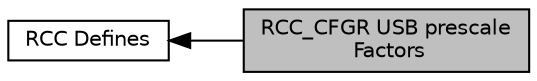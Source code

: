 digraph "RCC_CFGR USB prescale Factors"
{
  edge [fontname="Helvetica",fontsize="10",labelfontname="Helvetica",labelfontsize="10"];
  node [fontname="Helvetica",fontsize="10",shape=record];
  rankdir=LR;
  Node0 [label="RCC_CFGR USB prescale\l Factors",height=0.2,width=0.4,color="black", fillcolor="grey75", style="filled", fontcolor="black"];
  Node1 [label="RCC Defines",height=0.2,width=0.4,color="black", fillcolor="white", style="filled",URL="$group__rcc__defines.html",tooltip="Defined Constants and Types for the STM32F1xx Reset and Clock Control "];
  Node1->Node0 [shape=plaintext, dir="back", style="solid"];
}
